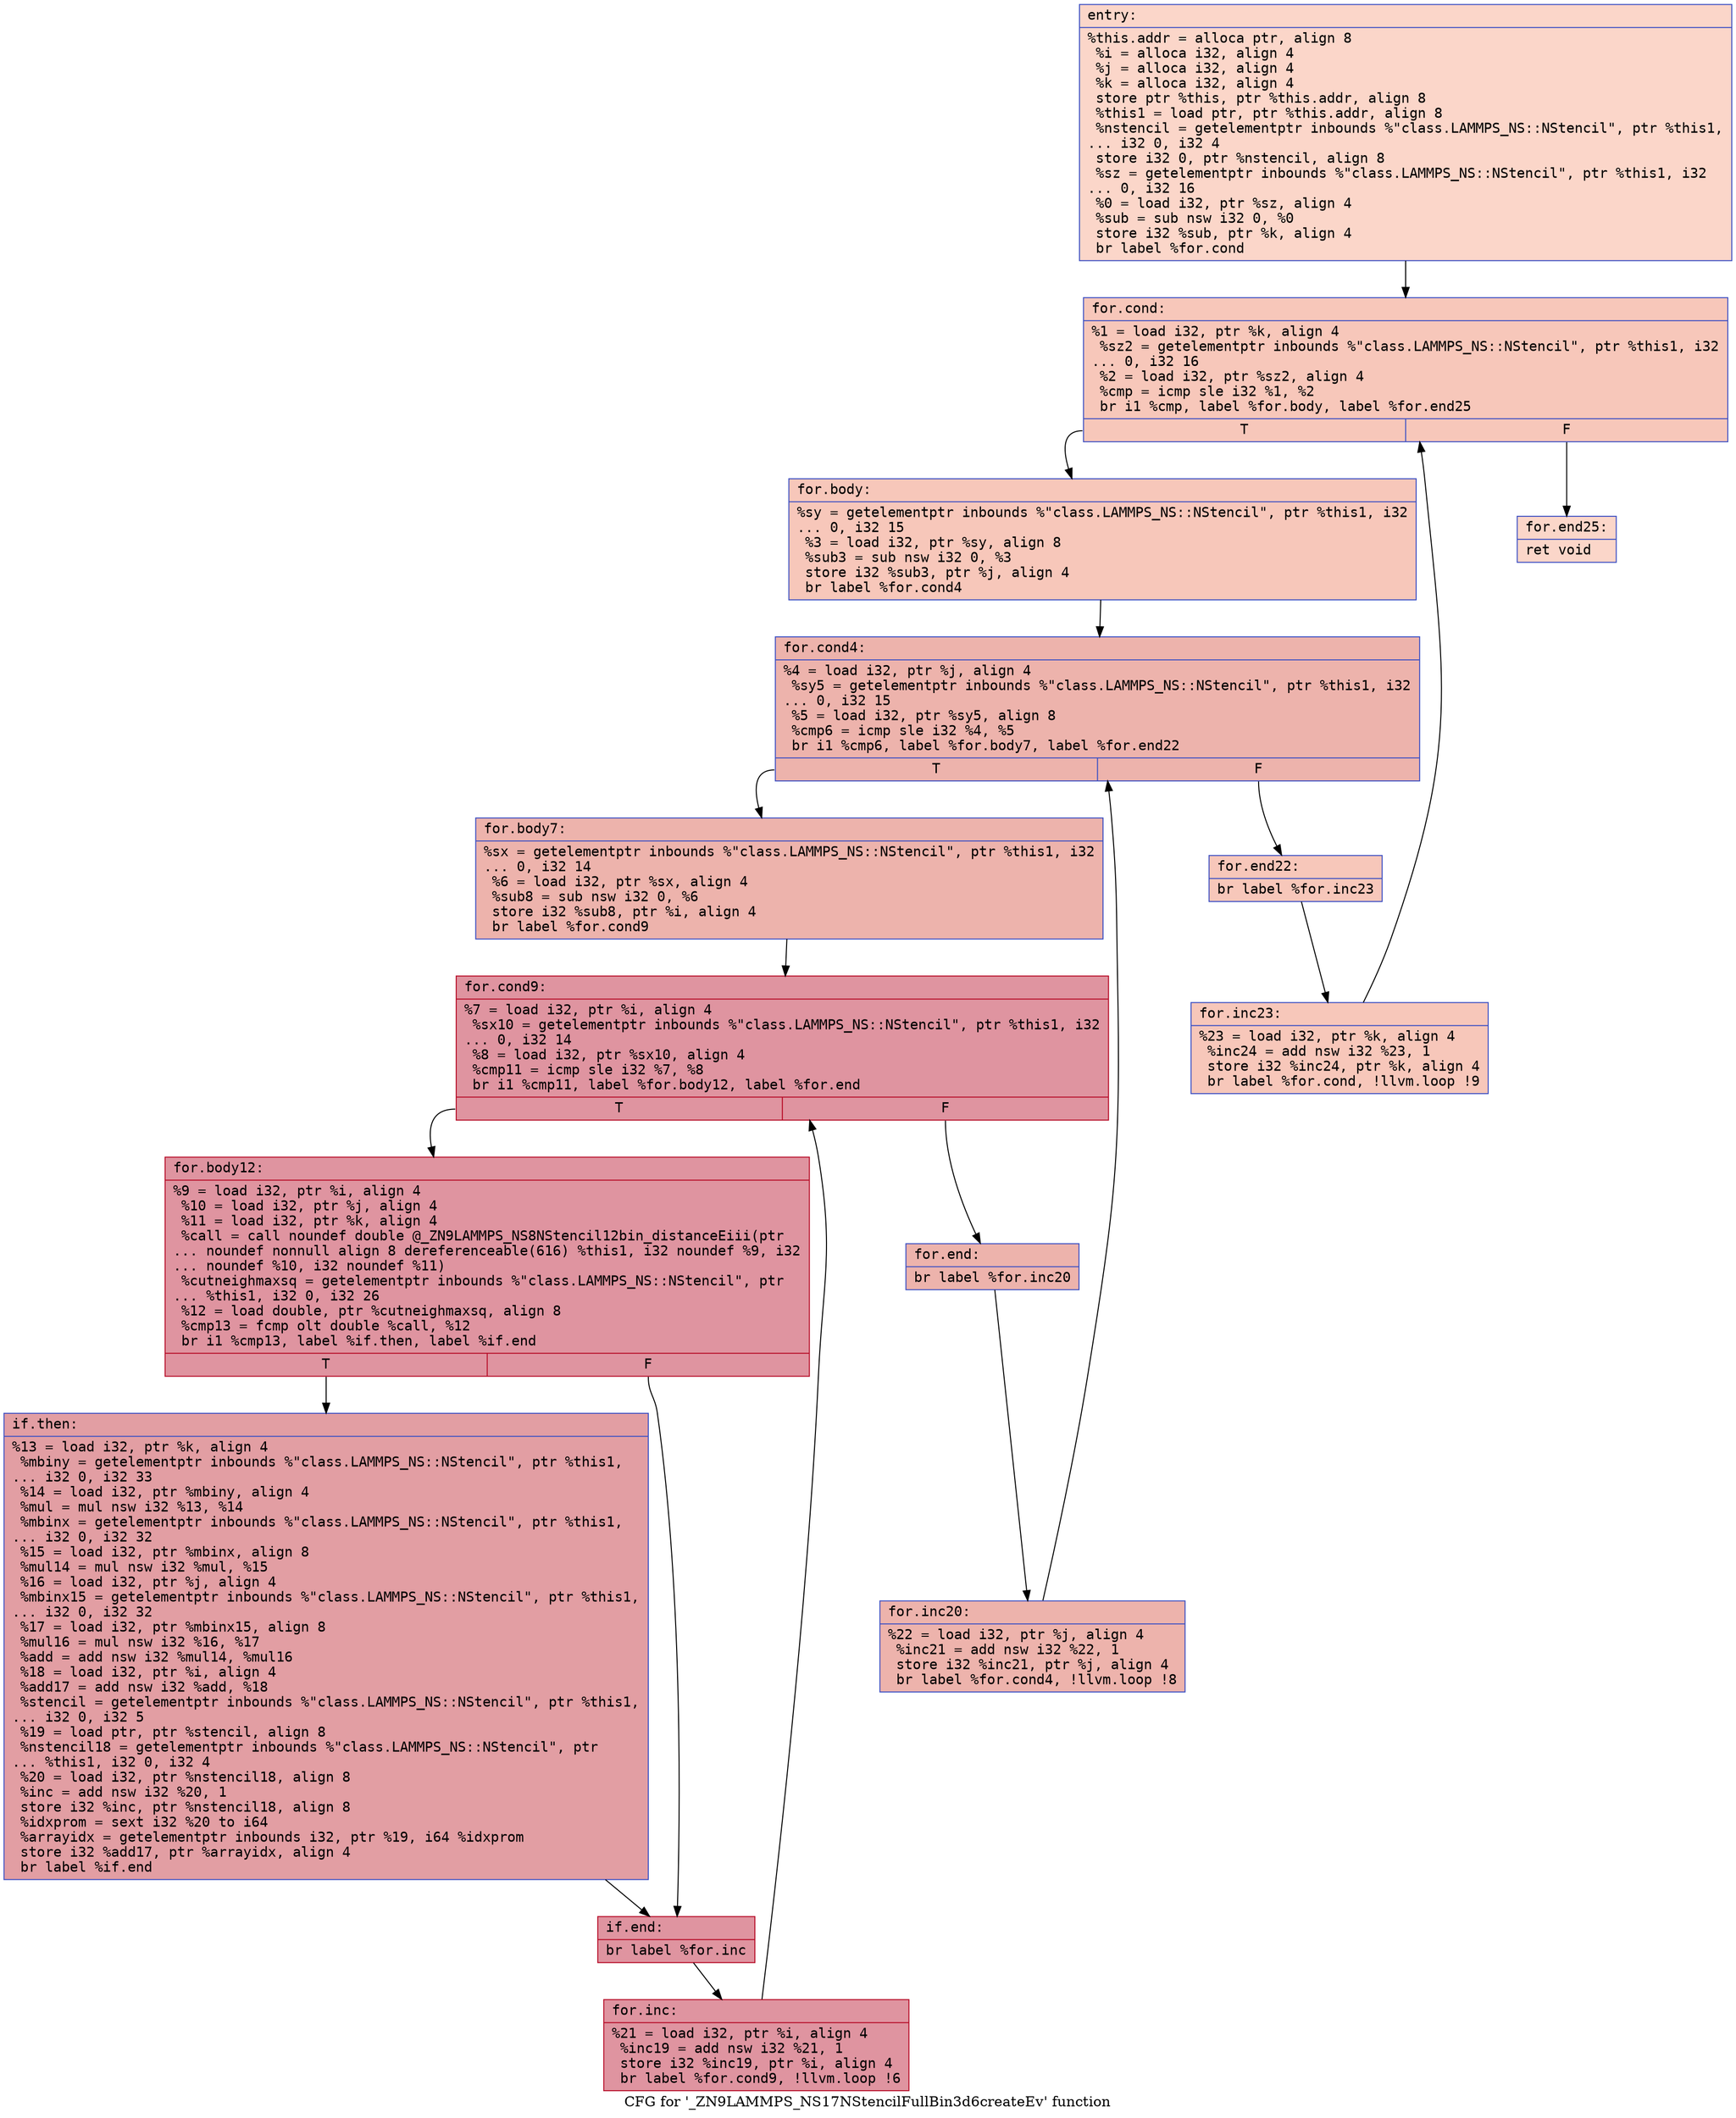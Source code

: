 digraph "CFG for '_ZN9LAMMPS_NS17NStencilFullBin3d6createEv' function" {
	label="CFG for '_ZN9LAMMPS_NS17NStencilFullBin3d6createEv' function";

	Node0x563d6fc8f340 [shape=record,color="#3d50c3ff", style=filled, fillcolor="#f6a38570" fontname="Courier",label="{entry:\l|  %this.addr = alloca ptr, align 8\l  %i = alloca i32, align 4\l  %j = alloca i32, align 4\l  %k = alloca i32, align 4\l  store ptr %this, ptr %this.addr, align 8\l  %this1 = load ptr, ptr %this.addr, align 8\l  %nstencil = getelementptr inbounds %\"class.LAMMPS_NS::NStencil\", ptr %this1,\l... i32 0, i32 4\l  store i32 0, ptr %nstencil, align 8\l  %sz = getelementptr inbounds %\"class.LAMMPS_NS::NStencil\", ptr %this1, i32\l... 0, i32 16\l  %0 = load i32, ptr %sz, align 4\l  %sub = sub nsw i32 0, %0\l  store i32 %sub, ptr %k, align 4\l  br label %for.cond\l}"];
	Node0x563d6fc8f340 -> Node0x563d6fc8fae0[tooltip="entry -> for.cond\nProbability 100.00%" ];
	Node0x563d6fc8fae0 [shape=record,color="#3d50c3ff", style=filled, fillcolor="#ec7f6370" fontname="Courier",label="{for.cond:\l|  %1 = load i32, ptr %k, align 4\l  %sz2 = getelementptr inbounds %\"class.LAMMPS_NS::NStencil\", ptr %this1, i32\l... 0, i32 16\l  %2 = load i32, ptr %sz2, align 4\l  %cmp = icmp sle i32 %1, %2\l  br i1 %cmp, label %for.body, label %for.end25\l|{<s0>T|<s1>F}}"];
	Node0x563d6fc8fae0:s0 -> Node0x563d6fc90000[tooltip="for.cond -> for.body\nProbability 96.88%" ];
	Node0x563d6fc8fae0:s1 -> Node0x563d6fc90080[tooltip="for.cond -> for.end25\nProbability 3.12%" ];
	Node0x563d6fc90000 [shape=record,color="#3d50c3ff", style=filled, fillcolor="#ec7f6370" fontname="Courier",label="{for.body:\l|  %sy = getelementptr inbounds %\"class.LAMMPS_NS::NStencil\", ptr %this1, i32\l... 0, i32 15\l  %3 = load i32, ptr %sy, align 8\l  %sub3 = sub nsw i32 0, %3\l  store i32 %sub3, ptr %j, align 4\l  br label %for.cond4\l}"];
	Node0x563d6fc90000 -> Node0x563d6fc904f0[tooltip="for.body -> for.cond4\nProbability 100.00%" ];
	Node0x563d6fc904f0 [shape=record,color="#3d50c3ff", style=filled, fillcolor="#d6524470" fontname="Courier",label="{for.cond4:\l|  %4 = load i32, ptr %j, align 4\l  %sy5 = getelementptr inbounds %\"class.LAMMPS_NS::NStencil\", ptr %this1, i32\l... 0, i32 15\l  %5 = load i32, ptr %sy5, align 8\l  %cmp6 = icmp sle i32 %4, %5\l  br i1 %cmp6, label %for.body7, label %for.end22\l|{<s0>T|<s1>F}}"];
	Node0x563d6fc904f0:s0 -> Node0x563d6fc90870[tooltip="for.cond4 -> for.body7\nProbability 96.88%" ];
	Node0x563d6fc904f0:s1 -> Node0x563d6fc908f0[tooltip="for.cond4 -> for.end22\nProbability 3.12%" ];
	Node0x563d6fc90870 [shape=record,color="#3d50c3ff", style=filled, fillcolor="#d6524470" fontname="Courier",label="{for.body7:\l|  %sx = getelementptr inbounds %\"class.LAMMPS_NS::NStencil\", ptr %this1, i32\l... 0, i32 14\l  %6 = load i32, ptr %sx, align 4\l  %sub8 = sub nsw i32 0, %6\l  store i32 %sub8, ptr %i, align 4\l  br label %for.cond9\l}"];
	Node0x563d6fc90870 -> Node0x563d6fc90d60[tooltip="for.body7 -> for.cond9\nProbability 100.00%" ];
	Node0x563d6fc90d60 [shape=record,color="#b70d28ff", style=filled, fillcolor="#b70d2870" fontname="Courier",label="{for.cond9:\l|  %7 = load i32, ptr %i, align 4\l  %sx10 = getelementptr inbounds %\"class.LAMMPS_NS::NStencil\", ptr %this1, i32\l... 0, i32 14\l  %8 = load i32, ptr %sx10, align 4\l  %cmp11 = icmp sle i32 %7, %8\l  br i1 %cmp11, label %for.body12, label %for.end\l|{<s0>T|<s1>F}}"];
	Node0x563d6fc90d60:s0 -> Node0x563d6fc91400[tooltip="for.cond9 -> for.body12\nProbability 96.88%" ];
	Node0x563d6fc90d60:s1 -> Node0x563d6fc91480[tooltip="for.cond9 -> for.end\nProbability 3.12%" ];
	Node0x563d6fc91400 [shape=record,color="#b70d28ff", style=filled, fillcolor="#b70d2870" fontname="Courier",label="{for.body12:\l|  %9 = load i32, ptr %i, align 4\l  %10 = load i32, ptr %j, align 4\l  %11 = load i32, ptr %k, align 4\l  %call = call noundef double @_ZN9LAMMPS_NS8NStencil12bin_distanceEiii(ptr\l... noundef nonnull align 8 dereferenceable(616) %this1, i32 noundef %9, i32\l... noundef %10, i32 noundef %11)\l  %cutneighmaxsq = getelementptr inbounds %\"class.LAMMPS_NS::NStencil\", ptr\l... %this1, i32 0, i32 26\l  %12 = load double, ptr %cutneighmaxsq, align 8\l  %cmp13 = fcmp olt double %call, %12\l  br i1 %cmp13, label %if.then, label %if.end\l|{<s0>T|<s1>F}}"];
	Node0x563d6fc91400:s0 -> Node0x563d6fc91bc0[tooltip="for.body12 -> if.then\nProbability 50.00%" ];
	Node0x563d6fc91400:s1 -> Node0x563d6fc924a0[tooltip="for.body12 -> if.end\nProbability 50.00%" ];
	Node0x563d6fc91bc0 [shape=record,color="#3d50c3ff", style=filled, fillcolor="#be242e70" fontname="Courier",label="{if.then:\l|  %13 = load i32, ptr %k, align 4\l  %mbiny = getelementptr inbounds %\"class.LAMMPS_NS::NStencil\", ptr %this1,\l... i32 0, i32 33\l  %14 = load i32, ptr %mbiny, align 4\l  %mul = mul nsw i32 %13, %14\l  %mbinx = getelementptr inbounds %\"class.LAMMPS_NS::NStencil\", ptr %this1,\l... i32 0, i32 32\l  %15 = load i32, ptr %mbinx, align 8\l  %mul14 = mul nsw i32 %mul, %15\l  %16 = load i32, ptr %j, align 4\l  %mbinx15 = getelementptr inbounds %\"class.LAMMPS_NS::NStencil\", ptr %this1,\l... i32 0, i32 32\l  %17 = load i32, ptr %mbinx15, align 8\l  %mul16 = mul nsw i32 %16, %17\l  %add = add nsw i32 %mul14, %mul16\l  %18 = load i32, ptr %i, align 4\l  %add17 = add nsw i32 %add, %18\l  %stencil = getelementptr inbounds %\"class.LAMMPS_NS::NStencil\", ptr %this1,\l... i32 0, i32 5\l  %19 = load ptr, ptr %stencil, align 8\l  %nstencil18 = getelementptr inbounds %\"class.LAMMPS_NS::NStencil\", ptr\l... %this1, i32 0, i32 4\l  %20 = load i32, ptr %nstencil18, align 8\l  %inc = add nsw i32 %20, 1\l  store i32 %inc, ptr %nstencil18, align 8\l  %idxprom = sext i32 %20 to i64\l  %arrayidx = getelementptr inbounds i32, ptr %19, i64 %idxprom\l  store i32 %add17, ptr %arrayidx, align 4\l  br label %if.end\l}"];
	Node0x563d6fc91bc0 -> Node0x563d6fc924a0[tooltip="if.then -> if.end\nProbability 100.00%" ];
	Node0x563d6fc924a0 [shape=record,color="#b70d28ff", style=filled, fillcolor="#b70d2870" fontname="Courier",label="{if.end:\l|  br label %for.inc\l}"];
	Node0x563d6fc924a0 -> Node0x563d6fc93650[tooltip="if.end -> for.inc\nProbability 100.00%" ];
	Node0x563d6fc93650 [shape=record,color="#b70d28ff", style=filled, fillcolor="#b70d2870" fontname="Courier",label="{for.inc:\l|  %21 = load i32, ptr %i, align 4\l  %inc19 = add nsw i32 %21, 1\l  store i32 %inc19, ptr %i, align 4\l  br label %for.cond9, !llvm.loop !6\l}"];
	Node0x563d6fc93650 -> Node0x563d6fc90d60[tooltip="for.inc -> for.cond9\nProbability 100.00%" ];
	Node0x563d6fc91480 [shape=record,color="#3d50c3ff", style=filled, fillcolor="#d6524470" fontname="Courier",label="{for.end:\l|  br label %for.inc20\l}"];
	Node0x563d6fc91480 -> Node0x563d6fc94a70[tooltip="for.end -> for.inc20\nProbability 100.00%" ];
	Node0x563d6fc94a70 [shape=record,color="#3d50c3ff", style=filled, fillcolor="#d6524470" fontname="Courier",label="{for.inc20:\l|  %22 = load i32, ptr %j, align 4\l  %inc21 = add nsw i32 %22, 1\l  store i32 %inc21, ptr %j, align 4\l  br label %for.cond4, !llvm.loop !8\l}"];
	Node0x563d6fc94a70 -> Node0x563d6fc904f0[tooltip="for.inc20 -> for.cond4\nProbability 100.00%" ];
	Node0x563d6fc908f0 [shape=record,color="#3d50c3ff", style=filled, fillcolor="#ec7f6370" fontname="Courier",label="{for.end22:\l|  br label %for.inc23\l}"];
	Node0x563d6fc908f0 -> Node0x563d6fc94ef0[tooltip="for.end22 -> for.inc23\nProbability 100.00%" ];
	Node0x563d6fc94ef0 [shape=record,color="#3d50c3ff", style=filled, fillcolor="#ec7f6370" fontname="Courier",label="{for.inc23:\l|  %23 = load i32, ptr %k, align 4\l  %inc24 = add nsw i32 %23, 1\l  store i32 %inc24, ptr %k, align 4\l  br label %for.cond, !llvm.loop !9\l}"];
	Node0x563d6fc94ef0 -> Node0x563d6fc8fae0[tooltip="for.inc23 -> for.cond\nProbability 100.00%" ];
	Node0x563d6fc90080 [shape=record,color="#3d50c3ff", style=filled, fillcolor="#f6a38570" fontname="Courier",label="{for.end25:\l|  ret void\l}"];
}
